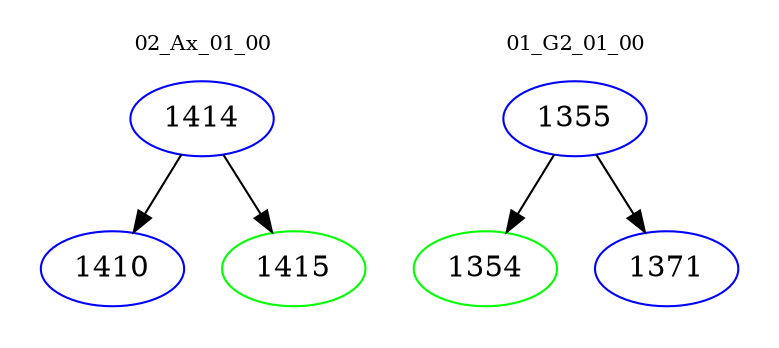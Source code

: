 digraph{
subgraph cluster_0 {
color = white
label = "02_Ax_01_00";
fontsize=10;
T0_1414 [label="1414", color="blue"]
T0_1414 -> T0_1410 [color="black"]
T0_1410 [label="1410", color="blue"]
T0_1414 -> T0_1415 [color="black"]
T0_1415 [label="1415", color="green"]
}
subgraph cluster_1 {
color = white
label = "01_G2_01_00";
fontsize=10;
T1_1355 [label="1355", color="blue"]
T1_1355 -> T1_1354 [color="black"]
T1_1354 [label="1354", color="green"]
T1_1355 -> T1_1371 [color="black"]
T1_1371 [label="1371", color="blue"]
}
}
